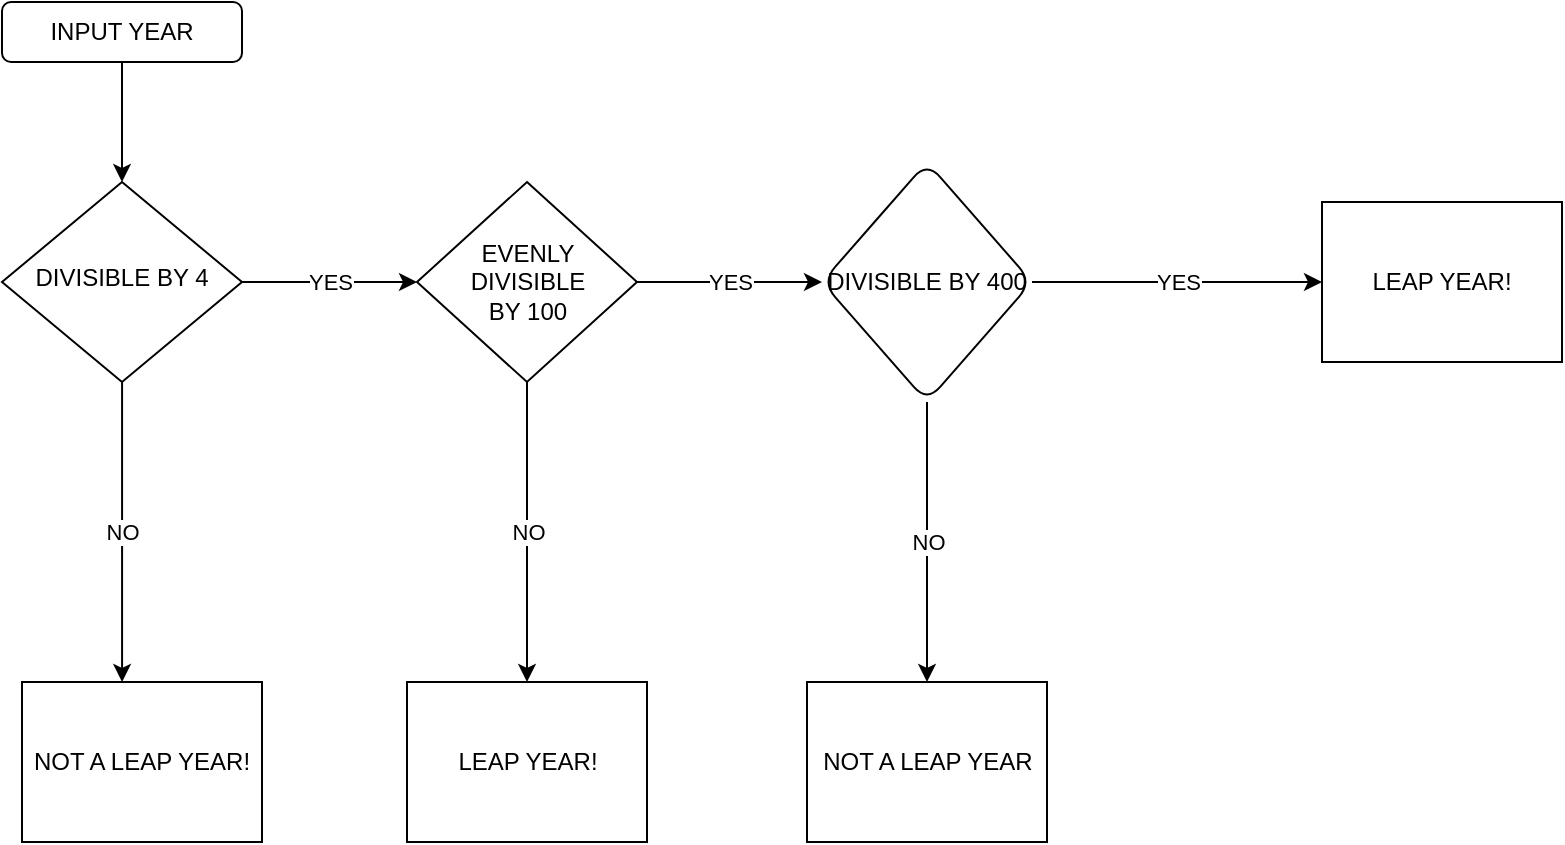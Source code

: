 <mxfile version="20.8.13" type="github">
  <diagram id="C5RBs43oDa-KdzZeNtuy" name="Page-1">
    <mxGraphModel dx="954" dy="533" grid="1" gridSize="10" guides="1" tooltips="1" connect="1" arrows="1" fold="1" page="1" pageScale="1" pageWidth="827" pageHeight="1169" math="0" shadow="0">
      <root>
        <mxCell id="WIyWlLk6GJQsqaUBKTNV-0" />
        <mxCell id="WIyWlLk6GJQsqaUBKTNV-1" parent="WIyWlLk6GJQsqaUBKTNV-0" />
        <mxCell id="OjZRt4CfxiASJVV16yko-20" style="edgeStyle=orthogonalEdgeStyle;rounded=0;orthogonalLoop=1;jettySize=auto;html=1;" edge="1" parent="WIyWlLk6GJQsqaUBKTNV-1" source="WIyWlLk6GJQsqaUBKTNV-3" target="WIyWlLk6GJQsqaUBKTNV-6">
          <mxGeometry relative="1" as="geometry" />
        </mxCell>
        <mxCell id="WIyWlLk6GJQsqaUBKTNV-3" value="INPUT YEAR" style="rounded=1;whiteSpace=wrap;html=1;fontSize=12;glass=0;strokeWidth=1;shadow=0;" parent="WIyWlLk6GJQsqaUBKTNV-1" vertex="1">
          <mxGeometry x="20" y="20" width="120" height="30" as="geometry" />
        </mxCell>
        <mxCell id="OjZRt4CfxiASJVV16yko-30" value="NO" style="edgeStyle=orthogonalEdgeStyle;rounded=0;orthogonalLoop=1;jettySize=auto;html=1;entryX=0.417;entryY=0;entryDx=0;entryDy=0;entryPerimeter=0;" edge="1" parent="WIyWlLk6GJQsqaUBKTNV-1" source="WIyWlLk6GJQsqaUBKTNV-6" target="OjZRt4CfxiASJVV16yko-29">
          <mxGeometry relative="1" as="geometry" />
        </mxCell>
        <mxCell id="OjZRt4CfxiASJVV16yko-31" value="YES" style="edgeStyle=orthogonalEdgeStyle;rounded=0;orthogonalLoop=1;jettySize=auto;html=1;entryX=0;entryY=0.5;entryDx=0;entryDy=0;" edge="1" parent="WIyWlLk6GJQsqaUBKTNV-1" source="WIyWlLk6GJQsqaUBKTNV-6" target="OjZRt4CfxiASJVV16yko-16">
          <mxGeometry x="0.006" relative="1" as="geometry">
            <mxPoint as="offset" />
          </mxGeometry>
        </mxCell>
        <mxCell id="WIyWlLk6GJQsqaUBKTNV-6" value="DIVISIBLE BY 4&lt;br&gt;" style="rhombus;whiteSpace=wrap;html=1;shadow=0;fontFamily=Helvetica;fontSize=12;align=center;strokeWidth=1;spacing=6;spacingTop=-4;" parent="WIyWlLk6GJQsqaUBKTNV-1" vertex="1">
          <mxGeometry x="20" y="110" width="120" height="100" as="geometry" />
        </mxCell>
        <mxCell id="OjZRt4CfxiASJVV16yko-27" value="NO" style="edgeStyle=orthogonalEdgeStyle;rounded=0;orthogonalLoop=1;jettySize=auto;html=1;" edge="1" parent="WIyWlLk6GJQsqaUBKTNV-1" source="OjZRt4CfxiASJVV16yko-5" target="OjZRt4CfxiASJVV16yko-13">
          <mxGeometry relative="1" as="geometry" />
        </mxCell>
        <mxCell id="OjZRt4CfxiASJVV16yko-35" value="YES" style="edgeStyle=orthogonalEdgeStyle;rounded=0;orthogonalLoop=1;jettySize=auto;html=1;entryX=0;entryY=0.5;entryDx=0;entryDy=0;" edge="1" parent="WIyWlLk6GJQsqaUBKTNV-1" source="OjZRt4CfxiASJVV16yko-5" target="OjZRt4CfxiASJVV16yko-33">
          <mxGeometry relative="1" as="geometry" />
        </mxCell>
        <mxCell id="OjZRt4CfxiASJVV16yko-5" value="DIVISIBLE BY 400" style="rhombus;whiteSpace=wrap;html=1;rounded=1;glass=0;strokeWidth=1;shadow=0;" vertex="1" parent="WIyWlLk6GJQsqaUBKTNV-1">
          <mxGeometry x="430" y="100" width="105" height="120" as="geometry" />
        </mxCell>
        <mxCell id="OjZRt4CfxiASJVV16yko-10" value="LEAP YEAR!" style="rounded=0;whiteSpace=wrap;html=1;" vertex="1" parent="WIyWlLk6GJQsqaUBKTNV-1">
          <mxGeometry x="222.5" y="360" width="120" height="80" as="geometry" />
        </mxCell>
        <mxCell id="OjZRt4CfxiASJVV16yko-13" value="NOT A LEAP YEAR" style="rounded=0;whiteSpace=wrap;html=1;" vertex="1" parent="WIyWlLk6GJQsqaUBKTNV-1">
          <mxGeometry x="422.5" y="360" width="120" height="80" as="geometry" />
        </mxCell>
        <mxCell id="OjZRt4CfxiASJVV16yko-25" value="YES" style="edgeStyle=orthogonalEdgeStyle;rounded=0;orthogonalLoop=1;jettySize=auto;html=1;" edge="1" parent="WIyWlLk6GJQsqaUBKTNV-1" source="OjZRt4CfxiASJVV16yko-16" target="OjZRt4CfxiASJVV16yko-5">
          <mxGeometry relative="1" as="geometry" />
        </mxCell>
        <mxCell id="OjZRt4CfxiASJVV16yko-32" value="NO" style="edgeStyle=orthogonalEdgeStyle;rounded=0;orthogonalLoop=1;jettySize=auto;html=1;" edge="1" parent="WIyWlLk6GJQsqaUBKTNV-1" source="OjZRt4CfxiASJVV16yko-16" target="OjZRt4CfxiASJVV16yko-10">
          <mxGeometry relative="1" as="geometry" />
        </mxCell>
        <mxCell id="OjZRt4CfxiASJVV16yko-16" value="EVENLY &lt;br&gt;DIVISIBLE&lt;br&gt;BY 100" style="rhombus;whiteSpace=wrap;html=1;rounded=0;" vertex="1" parent="WIyWlLk6GJQsqaUBKTNV-1">
          <mxGeometry x="227.5" y="110" width="110" height="100" as="geometry" />
        </mxCell>
        <mxCell id="OjZRt4CfxiASJVV16yko-29" value="NOT A LEAP YEAR!" style="rounded=0;whiteSpace=wrap;html=1;" vertex="1" parent="WIyWlLk6GJQsqaUBKTNV-1">
          <mxGeometry x="30" y="360" width="120" height="80" as="geometry" />
        </mxCell>
        <mxCell id="OjZRt4CfxiASJVV16yko-33" value="LEAP YEAR!" style="rounded=0;whiteSpace=wrap;html=1;" vertex="1" parent="WIyWlLk6GJQsqaUBKTNV-1">
          <mxGeometry x="680" y="120" width="120" height="80" as="geometry" />
        </mxCell>
      </root>
    </mxGraphModel>
  </diagram>
</mxfile>
